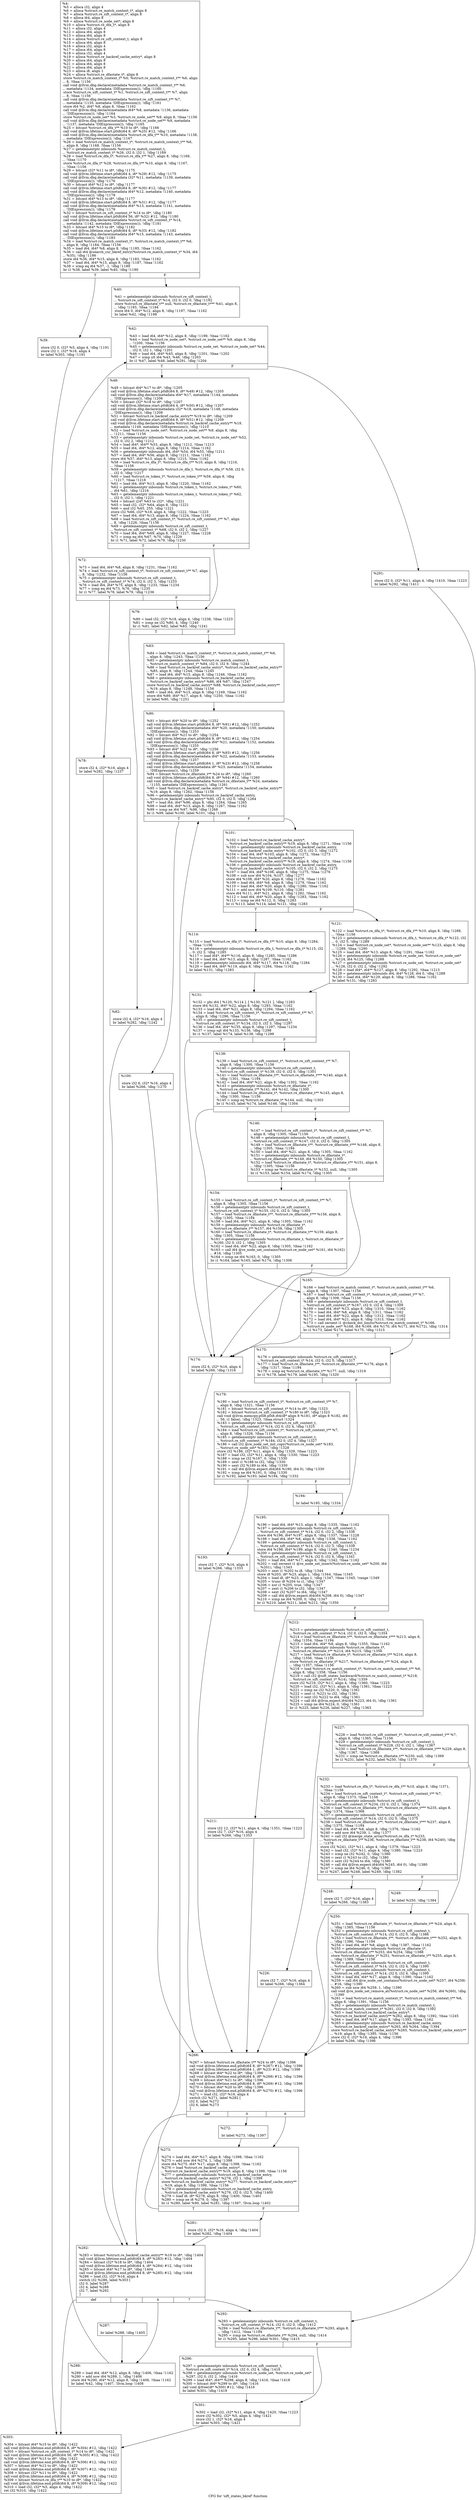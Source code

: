 digraph "CFG for 'sift_states_bkref' function" {
	label="CFG for 'sift_states_bkref' function";

	Node0xedae30 [shape=record,label="{%4:\l  %5 = alloca i32, align 4\l  %6 = alloca %struct.re_match_context_t*, align 8\l  %7 = alloca %struct.re_sift_context_t*, align 8\l  %8 = alloca i64, align 8\l  %9 = alloca %struct.re_node_set*, align 8\l  %10 = alloca %struct.re_dfa_t*, align 8\l  %11 = alloca i32, align 4\l  %12 = alloca i64, align 8\l  %13 = alloca i64, align 8\l  %14 = alloca %struct.re_sift_context_t, align 8\l  %15 = alloca i64, align 8\l  %16 = alloca i32, align 4\l  %17 = alloca i64, align 8\l  %18 = alloca i32, align 4\l  %19 = alloca %struct.re_backref_cache_entry*, align 8\l  %20 = alloca i64, align 8\l  %21 = alloca i64, align 8\l  %22 = alloca i64, align 8\l  %23 = alloca i8, align 1\l  %24 = alloca %struct.re_dfastate_t*, align 8\l  store %struct.re_match_context_t* %0, %struct.re_match_context_t** %6, align\l... 8, !tbaa !1156\l  call void @llvm.dbg.declare(metadata %struct.re_match_context_t** %6,\l... metadata !1134, metadata !DIExpression()), !dbg !1160\l  store %struct.re_sift_context_t* %1, %struct.re_sift_context_t** %7, align\l... 8, !tbaa !1156\l  call void @llvm.dbg.declare(metadata %struct.re_sift_context_t** %7,\l... metadata !1135, metadata !DIExpression()), !dbg !1161\l  store i64 %2, i64* %8, align 8, !tbaa !1162\l  call void @llvm.dbg.declare(metadata i64* %8, metadata !1136, metadata\l... !DIExpression()), !dbg !1164\l  store %struct.re_node_set* %3, %struct.re_node_set** %9, align 8, !tbaa !1156\l  call void @llvm.dbg.declare(metadata %struct.re_node_set** %9, metadata\l... !1137, metadata !DIExpression()), !dbg !1165\l  %25 = bitcast %struct.re_dfa_t** %10 to i8*, !dbg !1166\l  call void @llvm.lifetime.start.p0i8(i64 8, i8* %25) #12, !dbg !1166\l  call void @llvm.dbg.declare(metadata %struct.re_dfa_t** %10, metadata !1138,\l... metadata !DIExpression()), !dbg !1167\l  %26 = load %struct.re_match_context_t*, %struct.re_match_context_t** %6,\l... align 8, !dbg !1168, !tbaa !1156\l  %27 = getelementptr inbounds %struct.re_match_context_t,\l... %struct.re_match_context_t* %26, i32 0, i32 1, !dbg !1169\l  %28 = load %struct.re_dfa_t*, %struct.re_dfa_t** %27, align 8, !dbg !1169,\l... !tbaa !1170\l  store %struct.re_dfa_t* %28, %struct.re_dfa_t** %10, align 8, !dbg !1167,\l... !tbaa !1156\l  %29 = bitcast i32* %11 to i8*, !dbg !1175\l  call void @llvm.lifetime.start.p0i8(i64 4, i8* %29) #12, !dbg !1175\l  call void @llvm.dbg.declare(metadata i32* %11, metadata !1139, metadata\l... !DIExpression()), !dbg !1176\l  %30 = bitcast i64* %12 to i8*, !dbg !1177\l  call void @llvm.lifetime.start.p0i8(i64 8, i8* %30) #12, !dbg !1177\l  call void @llvm.dbg.declare(metadata i64* %12, metadata !1140, metadata\l... !DIExpression()), !dbg !1178\l  %31 = bitcast i64* %13 to i8*, !dbg !1177\l  call void @llvm.lifetime.start.p0i8(i64 8, i8* %31) #12, !dbg !1177\l  call void @llvm.dbg.declare(metadata i64* %13, metadata !1141, metadata\l... !DIExpression()), !dbg !1179\l  %32 = bitcast %struct.re_sift_context_t* %14 to i8*, !dbg !1180\l  call void @llvm.lifetime.start.p0i8(i64 56, i8* %32) #12, !dbg !1180\l  call void @llvm.dbg.declare(metadata %struct.re_sift_context_t* %14,\l... metadata !1142, metadata !DIExpression()), !dbg !1181\l  %33 = bitcast i64* %15 to i8*, !dbg !1182\l  call void @llvm.lifetime.start.p0i8(i64 8, i8* %33) #12, !dbg !1182\l  call void @llvm.dbg.declare(metadata i64* %15, metadata !1143, metadata\l... !DIExpression()), !dbg !1183\l  %34 = load %struct.re_match_context_t*, %struct.re_match_context_t** %6,\l... align 8, !dbg !1184, !tbaa !1156\l  %35 = load i64, i64* %8, align 8, !dbg !1185, !tbaa !1162\l  %36 = call i64 @search_cur_bkref_entry(%struct.re_match_context_t* %34, i64\l... %35), !dbg !1186\l  store i64 %36, i64* %15, align 8, !dbg !1183, !tbaa !1162\l  %37 = load i64, i64* %15, align 8, !dbg !1187, !tbaa !1162\l  %38 = icmp eq i64 %37, -1, !dbg !1189\l  br i1 %38, label %39, label %40, !dbg !1190\l|{<s0>T|<s1>F}}"];
	Node0xedae30:s0 -> Node0xedaf30;
	Node0xedae30:s1 -> Node0xedaf80;
	Node0xedaf30 [shape=record,label="{%39:\l\l  store i32 0, i32* %5, align 4, !dbg !1191\l  store i32 1, i32* %16, align 4\l  br label %303, !dbg !1191\l}"];
	Node0xedaf30 -> Node0xedbcf0;
	Node0xedaf80 [shape=record,label="{%40:\l\l  %41 = getelementptr inbounds %struct.re_sift_context_t,\l... %struct.re_sift_context_t* %14, i32 0, i32 0, !dbg !1192\l  store %struct.re_dfastate_t** null, %struct.re_dfastate_t*** %41, align 8,\l... !dbg !1193, !tbaa !1194\l  store i64 0, i64* %12, align 8, !dbg !1197, !tbaa !1162\l  br label %42, !dbg !1198\l}"];
	Node0xedaf80 -> Node0xedafd0;
	Node0xedafd0 [shape=record,label="{%42:\l\l  %43 = load i64, i64* %12, align 8, !dbg !1199, !tbaa !1162\l  %44 = load %struct.re_node_set*, %struct.re_node_set** %9, align 8, !dbg\l... !1200, !tbaa !1156\l  %45 = getelementptr inbounds %struct.re_node_set, %struct.re_node_set* %44,\l... i32 0, i32 1, !dbg !1201\l  %46 = load i64, i64* %45, align 8, !dbg !1201, !tbaa !1202\l  %47 = icmp slt i64 %43, %46, !dbg !1203\l  br i1 %47, label %48, label %291, !dbg !1204\l|{<s0>T|<s1>F}}"];
	Node0xedafd0:s0 -> Node0xedb020;
	Node0xedafd0:s1 -> Node0xedbbb0;
	Node0xedb020 [shape=record,label="{%48:\l\l  %49 = bitcast i64* %17 to i8*, !dbg !1205\l  call void @llvm.lifetime.start.p0i8(i64 8, i8* %49) #12, !dbg !1205\l  call void @llvm.dbg.declare(metadata i64* %17, metadata !1144, metadata\l... !DIExpression()), !dbg !1206\l  %50 = bitcast i32* %18 to i8*, !dbg !1207\l  call void @llvm.lifetime.start.p0i8(i64 4, i8* %50) #12, !dbg !1207\l  call void @llvm.dbg.declare(metadata i32* %18, metadata !1148, metadata\l... !DIExpression()), !dbg !1208\l  %51 = bitcast %struct.re_backref_cache_entry** %19 to i8*, !dbg !1209\l  call void @llvm.lifetime.start.p0i8(i64 8, i8* %51) #12, !dbg !1209\l  call void @llvm.dbg.declare(metadata %struct.re_backref_cache_entry** %19,\l... metadata !1149, metadata !DIExpression()), !dbg !1210\l  %52 = load %struct.re_node_set*, %struct.re_node_set** %9, align 8, !dbg\l... !1211, !tbaa !1156\l  %53 = getelementptr inbounds %struct.re_node_set, %struct.re_node_set* %52,\l... i32 0, i32 2, !dbg !1212\l  %54 = load i64*, i64** %53, align 8, !dbg !1212, !tbaa !1213\l  %55 = load i64, i64* %12, align 8, !dbg !1214, !tbaa !1162\l  %56 = getelementptr inbounds i64, i64* %54, i64 %55, !dbg !1211\l  %57 = load i64, i64* %56, align 8, !dbg !1211, !tbaa !1162\l  store i64 %57, i64* %13, align 8, !dbg !1215, !tbaa !1162\l  %58 = load %struct.re_dfa_t*, %struct.re_dfa_t** %10, align 8, !dbg !1216,\l... !tbaa !1156\l  %59 = getelementptr inbounds %struct.re_dfa_t, %struct.re_dfa_t* %58, i32 0,\l... i32 0, !dbg !1217\l  %60 = load %struct.re_token_t*, %struct.re_token_t** %59, align 8, !dbg\l... !1217, !tbaa !1218\l  %61 = load i64, i64* %13, align 8, !dbg !1220, !tbaa !1162\l  %62 = getelementptr inbounds %struct.re_token_t, %struct.re_token_t* %60,\l... i64 %61, !dbg !1216\l  %63 = getelementptr inbounds %struct.re_token_t, %struct.re_token_t* %62,\l... i32 0, i32 1, !dbg !1221\l  %64 = bitcast i24* %63 to i32*, !dbg !1221\l  %65 = load i32, i32* %64, align 8, !dbg !1221\l  %66 = and i32 %65, 255, !dbg !1221\l  store i32 %66, i32* %18, align 4, !dbg !1222, !tbaa !1223\l  %67 = load i64, i64* %13, align 8, !dbg !1224, !tbaa !1162\l  %68 = load %struct.re_sift_context_t*, %struct.re_sift_context_t** %7, align\l... 8, !dbg !1226, !tbaa !1156\l  %69 = getelementptr inbounds %struct.re_sift_context_t,\l... %struct.re_sift_context_t* %68, i32 0, i32 2, !dbg !1227\l  %70 = load i64, i64* %69, align 8, !dbg !1227, !tbaa !1228\l  %71 = icmp eq i64 %67, %70, !dbg !1229\l  br i1 %71, label %72, label %79, !dbg !1230\l|{<s0>T|<s1>F}}"];
	Node0xedb020:s0 -> Node0xedb070;
	Node0xedb020:s1 -> Node0xedb110;
	Node0xedb070 [shape=record,label="{%72:\l\l  %73 = load i64, i64* %8, align 8, !dbg !1231, !tbaa !1162\l  %74 = load %struct.re_sift_context_t*, %struct.re_sift_context_t** %7, align\l... 8, !dbg !1232, !tbaa !1156\l  %75 = getelementptr inbounds %struct.re_sift_context_t,\l... %struct.re_sift_context_t* %74, i32 0, i32 3, !dbg !1233\l  %76 = load i64, i64* %75, align 8, !dbg !1233, !tbaa !1234\l  %77 = icmp eq i64 %73, %76, !dbg !1235\l  br i1 %77, label %78, label %79, !dbg !1236\l|{<s0>T|<s1>F}}"];
	Node0xedb070:s0 -> Node0xedb0c0;
	Node0xedb070:s1 -> Node0xedb110;
	Node0xedb0c0 [shape=record,label="{%78:\l\l  store i32 4, i32* %16, align 4\l  br label %282, !dbg !1237\l}"];
	Node0xedb0c0 -> Node0xedbac0;
	Node0xedb110 [shape=record,label="{%79:\l\l  %80 = load i32, i32* %18, align 4, !dbg !1238, !tbaa !1223\l  %81 = icmp ne i32 %80, 4, !dbg !1240\l  br i1 %81, label %82, label %83, !dbg !1241\l|{<s0>T|<s1>F}}"];
	Node0xedb110:s0 -> Node0xedb160;
	Node0xedb110:s1 -> Node0xedb1b0;
	Node0xedb160 [shape=record,label="{%82:\l\l  store i32 4, i32* %16, align 4\l  br label %282, !dbg !1242\l}"];
	Node0xedb160 -> Node0xedbac0;
	Node0xedb1b0 [shape=record,label="{%83:\l\l  %84 = load %struct.re_match_context_t*, %struct.re_match_context_t** %6,\l... align 8, !dbg !1243, !tbaa !1156\l  %85 = getelementptr inbounds %struct.re_match_context_t,\l... %struct.re_match_context_t* %84, i32 0, i32 9, !dbg !1244\l  %86 = load %struct.re_backref_cache_entry*, %struct.re_backref_cache_entry**\l... %85, align 8, !dbg !1244, !tbaa !1245\l  %87 = load i64, i64* %15, align 8, !dbg !1246, !tbaa !1162\l  %88 = getelementptr inbounds %struct.re_backref_cache_entry,\l... %struct.re_backref_cache_entry* %86, i64 %87, !dbg !1247\l  store %struct.re_backref_cache_entry* %88, %struct.re_backref_cache_entry**\l... %19, align 8, !dbg !1248, !tbaa !1156\l  %89 = load i64, i64* %15, align 8, !dbg !1249, !tbaa !1162\l  store i64 %89, i64* %17, align 8, !dbg !1250, !tbaa !1162\l  br label %90, !dbg !1251\l}"];
	Node0xedb1b0 -> Node0xedb200;
	Node0xedb200 [shape=record,label="{%90:\l\l  %91 = bitcast i64* %20 to i8*, !dbg !1252\l  call void @llvm.lifetime.start.p0i8(i64 8, i8* %91) #12, !dbg !1252\l  call void @llvm.dbg.declare(metadata i64* %20, metadata !1150, metadata\l... !DIExpression()), !dbg !1253\l  %92 = bitcast i64* %21 to i8*, !dbg !1254\l  call void @llvm.lifetime.start.p0i8(i64 8, i8* %92) #12, !dbg !1254\l  call void @llvm.dbg.declare(metadata i64* %21, metadata !1152, metadata\l... !DIExpression()), !dbg !1255\l  %93 = bitcast i64* %22 to i8*, !dbg !1256\l  call void @llvm.lifetime.start.p0i8(i64 8, i8* %93) #12, !dbg !1256\l  call void @llvm.dbg.declare(metadata i64* %22, metadata !1153, metadata\l... !DIExpression()), !dbg !1257\l  call void @llvm.lifetime.start.p0i8(i64 1, i8* %23) #12, !dbg !1258\l  call void @llvm.dbg.declare(metadata i8* %23, metadata !1154, metadata\l... !DIExpression()), !dbg !1259\l  %94 = bitcast %struct.re_dfastate_t** %24 to i8*, !dbg !1260\l  call void @llvm.lifetime.start.p0i8(i64 8, i8* %94) #12, !dbg !1260\l  call void @llvm.dbg.declare(metadata %struct.re_dfastate_t** %24, metadata\l... !1155, metadata !DIExpression()), !dbg !1261\l  %95 = load %struct.re_backref_cache_entry*, %struct.re_backref_cache_entry**\l... %19, align 8, !dbg !1262, !tbaa !1156\l  %96 = getelementptr inbounds %struct.re_backref_cache_entry,\l... %struct.re_backref_cache_entry* %95, i32 0, i32 0, !dbg !1264\l  %97 = load i64, i64* %96, align 8, !dbg !1264, !tbaa !1265\l  %98 = load i64, i64* %13, align 8, !dbg !1267, !tbaa !1162\l  %99 = icmp ne i64 %97, %98, !dbg !1268\l  br i1 %99, label %100, label %101, !dbg !1269\l|{<s0>T|<s1>F}}"];
	Node0xedb200:s0 -> Node0xedb250;
	Node0xedb200:s1 -> Node0xedb2a0;
	Node0xedb250 [shape=record,label="{%100:\l\l  store i32 6, i32* %16, align 4\l  br label %266, !dbg !1270\l}"];
	Node0xedb250 -> Node0xedb980;
	Node0xedb2a0 [shape=record,label="{%101:\l\l  %102 = load %struct.re_backref_cache_entry*,\l... %struct.re_backref_cache_entry** %19, align 8, !dbg !1271, !tbaa !1156\l  %103 = getelementptr inbounds %struct.re_backref_cache_entry,\l... %struct.re_backref_cache_entry* %102, i32 0, i32 3, !dbg !1272\l  %104 = load i64, i64* %103, align 8, !dbg !1272, !tbaa !1273\l  %105 = load %struct.re_backref_cache_entry*,\l... %struct.re_backref_cache_entry** %19, align 8, !dbg !1274, !tbaa !1156\l  %106 = getelementptr inbounds %struct.re_backref_cache_entry,\l... %struct.re_backref_cache_entry* %105, i32 0, i32 2, !dbg !1275\l  %107 = load i64, i64* %106, align 8, !dbg !1275, !tbaa !1276\l  %108 = sub nsw i64 %104, %107, !dbg !1277\l  store i64 %108, i64* %20, align 8, !dbg !1278, !tbaa !1162\l  %109 = load i64, i64* %8, align 8, !dbg !1279, !tbaa !1162\l  %110 = load i64, i64* %20, align 8, !dbg !1280, !tbaa !1162\l  %111 = add nsw i64 %109, %110, !dbg !1281\l  store i64 %111, i64* %21, align 8, !dbg !1282, !tbaa !1162\l  %112 = load i64, i64* %20, align 8, !dbg !1283, !tbaa !1162\l  %113 = icmp ne i64 %112, 0, !dbg !1283\l  br i1 %113, label %114, label %121, !dbg !1283\l|{<s0>T|<s1>F}}"];
	Node0xedb2a0:s0 -> Node0xedb2f0;
	Node0xedb2a0:s1 -> Node0xedb340;
	Node0xedb2f0 [shape=record,label="{%114:\l\l  %115 = load %struct.re_dfa_t*, %struct.re_dfa_t** %10, align 8, !dbg !1284,\l... !tbaa !1156\l  %116 = getelementptr inbounds %struct.re_dfa_t, %struct.re_dfa_t* %115, i32\l... 0, i32 3, !dbg !1285\l  %117 = load i64*, i64** %116, align 8, !dbg !1285, !tbaa !1286\l  %118 = load i64, i64* %13, align 8, !dbg !1287, !tbaa !1162\l  %119 = getelementptr inbounds i64, i64* %117, i64 %118, !dbg !1284\l  %120 = load i64, i64* %119, align 8, !dbg !1284, !tbaa !1162\l  br label %131, !dbg !1283\l}"];
	Node0xedb2f0 -> Node0xedb390;
	Node0xedb340 [shape=record,label="{%121:\l\l  %122 = load %struct.re_dfa_t*, %struct.re_dfa_t** %10, align 8, !dbg !1288,\l... !tbaa !1156\l  %123 = getelementptr inbounds %struct.re_dfa_t, %struct.re_dfa_t* %122, i32\l... 0, i32 5, !dbg !1289\l  %124 = load %struct.re_node_set*, %struct.re_node_set** %123, align 8, !dbg\l... !1289, !tbaa !1290\l  %125 = load i64, i64* %13, align 8, !dbg !1291, !tbaa !1162\l  %126 = getelementptr inbounds %struct.re_node_set, %struct.re_node_set*\l... %124, i64 %125, !dbg !1288\l  %127 = getelementptr inbounds %struct.re_node_set, %struct.re_node_set*\l... %126, i32 0, i32 2, !dbg !1292\l  %128 = load i64*, i64** %127, align 8, !dbg !1292, !tbaa !1213\l  %129 = getelementptr inbounds i64, i64* %128, i64 0, !dbg !1288\l  %130 = load i64, i64* %129, align 8, !dbg !1288, !tbaa !1162\l  br label %131, !dbg !1283\l}"];
	Node0xedb340 -> Node0xedb390;
	Node0xedb390 [shape=record,label="{%131:\l\l  %132 = phi i64 [ %120, %114 ], [ %130, %121 ], !dbg !1283\l  store i64 %132, i64* %22, align 8, !dbg !1293, !tbaa !1162\l  %133 = load i64, i64* %21, align 8, !dbg !1294, !tbaa !1162\l  %134 = load %struct.re_sift_context_t*, %struct.re_sift_context_t** %7,\l... align 8, !dbg !1296, !tbaa !1156\l  %135 = getelementptr inbounds %struct.re_sift_context_t,\l... %struct.re_sift_context_t* %134, i32 0, i32 3, !dbg !1297\l  %136 = load i64, i64* %135, align 8, !dbg !1297, !tbaa !1234\l  %137 = icmp sgt i64 %133, %136, !dbg !1298\l  br i1 %137, label %174, label %138, !dbg !1299\l|{<s0>T|<s1>F}}"];
	Node0xedb390:s0 -> Node0xedb520;
	Node0xedb390:s1 -> Node0xedb3e0;
	Node0xedb3e0 [shape=record,label="{%138:\l\l  %139 = load %struct.re_sift_context_t*, %struct.re_sift_context_t** %7,\l... align 8, !dbg !1300, !tbaa !1156\l  %140 = getelementptr inbounds %struct.re_sift_context_t,\l... %struct.re_sift_context_t* %139, i32 0, i32 0, !dbg !1301\l  %141 = load %struct.re_dfastate_t**, %struct.re_dfastate_t*** %140, align 8,\l... !dbg !1301, !tbaa !1194\l  %142 = load i64, i64* %21, align 8, !dbg !1302, !tbaa !1162\l  %143 = getelementptr inbounds %struct.re_dfastate_t*,\l... %struct.re_dfastate_t** %141, i64 %142, !dbg !1300\l  %144 = load %struct.re_dfastate_t*, %struct.re_dfastate_t** %143, align 8,\l... !dbg !1300, !tbaa !1156\l  %145 = icmp eq %struct.re_dfastate_t* %144, null, !dbg !1303\l  br i1 %145, label %174, label %146, !dbg !1304\l|{<s0>T|<s1>F}}"];
	Node0xedb3e0:s0 -> Node0xedb520;
	Node0xedb3e0:s1 -> Node0xedb430;
	Node0xedb430 [shape=record,label="{%146:\l\l  %147 = load %struct.re_sift_context_t*, %struct.re_sift_context_t** %7,\l... align 8, !dbg !1305, !tbaa !1156\l  %148 = getelementptr inbounds %struct.re_sift_context_t,\l... %struct.re_sift_context_t* %147, i32 0, i32 0, !dbg !1305\l  %149 = load %struct.re_dfastate_t**, %struct.re_dfastate_t*** %148, align 8,\l... !dbg !1305, !tbaa !1194\l  %150 = load i64, i64* %21, align 8, !dbg !1305, !tbaa !1162\l  %151 = getelementptr inbounds %struct.re_dfastate_t*,\l... %struct.re_dfastate_t** %149, i64 %150, !dbg !1305\l  %152 = load %struct.re_dfastate_t*, %struct.re_dfastate_t** %151, align 8,\l... !dbg !1305, !tbaa !1156\l  %153 = icmp ne %struct.re_dfastate_t* %152, null, !dbg !1305\l  br i1 %153, label %154, label %174, !dbg !1305\l|{<s0>T|<s1>F}}"];
	Node0xedb430:s0 -> Node0xedb480;
	Node0xedb430:s1 -> Node0xedb520;
	Node0xedb480 [shape=record,label="{%154:\l\l  %155 = load %struct.re_sift_context_t*, %struct.re_sift_context_t** %7,\l... align 8, !dbg !1305, !tbaa !1156\l  %156 = getelementptr inbounds %struct.re_sift_context_t,\l... %struct.re_sift_context_t* %155, i32 0, i32 0, !dbg !1305\l  %157 = load %struct.re_dfastate_t**, %struct.re_dfastate_t*** %156, align 8,\l... !dbg !1305, !tbaa !1194\l  %158 = load i64, i64* %21, align 8, !dbg !1305, !tbaa !1162\l  %159 = getelementptr inbounds %struct.re_dfastate_t*,\l... %struct.re_dfastate_t** %157, i64 %158, !dbg !1305\l  %160 = load %struct.re_dfastate_t*, %struct.re_dfastate_t** %159, align 8,\l... !dbg !1305, !tbaa !1156\l  %161 = getelementptr inbounds %struct.re_dfastate_t, %struct.re_dfastate_t*\l... %160, i32 0, i32 1, !dbg !1305\l  %162 = load i64, i64* %22, align 8, !dbg !1305, !tbaa !1162\l  %163 = call i64 @re_node_set_contains(%struct.re_node_set* %161, i64 %162)\l... #16, !dbg !1305\l  %164 = icmp ne i64 %163, 0, !dbg !1305\l  br i1 %164, label %165, label %174, !dbg !1306\l|{<s0>T|<s1>F}}"];
	Node0xedb480:s0 -> Node0xedb4d0;
	Node0xedb480:s1 -> Node0xedb520;
	Node0xedb4d0 [shape=record,label="{%165:\l\l  %166 = load %struct.re_match_context_t*, %struct.re_match_context_t** %6,\l... align 8, !dbg !1307, !tbaa !1156\l  %167 = load %struct.re_sift_context_t*, %struct.re_sift_context_t** %7,\l... align 8, !dbg !1308, !tbaa !1156\l  %168 = getelementptr inbounds %struct.re_sift_context_t,\l... %struct.re_sift_context_t* %167, i32 0, i32 4, !dbg !1309\l  %169 = load i64, i64* %13, align 8, !dbg !1310, !tbaa !1162\l  %170 = load i64, i64* %8, align 8, !dbg !1311, !tbaa !1162\l  %171 = load i64, i64* %22, align 8, !dbg !1312, !tbaa !1162\l  %172 = load i64, i64* %21, align 8, !dbg !1313, !tbaa !1162\l  %173 = call zeroext i1 @check_dst_limits(%struct.re_match_context_t* %166,\l... %struct.re_node_set* %168, i64 %169, i64 %170, i64 %171, i64 %172), !dbg !1314\l  br i1 %173, label %174, label %175, !dbg !1315\l|{<s0>T|<s1>F}}"];
	Node0xedb4d0:s0 -> Node0xedb520;
	Node0xedb4d0:s1 -> Node0xedb570;
	Node0xedb520 [shape=record,label="{%174:\l\l  store i32 6, i32* %16, align 4\l  br label %266, !dbg !1316\l}"];
	Node0xedb520 -> Node0xedb980;
	Node0xedb570 [shape=record,label="{%175:\l\l  %176 = getelementptr inbounds %struct.re_sift_context_t,\l... %struct.re_sift_context_t* %14, i32 0, i32 0, !dbg !1317\l  %177 = load %struct.re_dfastate_t**, %struct.re_dfastate_t*** %176, align 8,\l... !dbg !1317, !tbaa !1194\l  %178 = icmp eq %struct.re_dfastate_t** %177, null, !dbg !1319\l  br i1 %178, label %179, label %195, !dbg !1320\l|{<s0>T|<s1>F}}"];
	Node0xedb570:s0 -> Node0xedb5c0;
	Node0xedb570:s1 -> Node0xedb6b0;
	Node0xedb5c0 [shape=record,label="{%179:\l\l  %180 = load %struct.re_sift_context_t*, %struct.re_sift_context_t** %7,\l... align 8, !dbg !1321, !tbaa !1156\l  %181 = bitcast %struct.re_sift_context_t* %14 to i8*, !dbg !1323\l  %182 = bitcast %struct.re_sift_context_t* %180 to i8*, !dbg !1323\l  call void @llvm.memcpy.p0i8.p0i8.i64(i8* align 8 %181, i8* align 8 %182, i64\l... 56, i1 false), !dbg !1323, !tbaa.struct !1324\l  %183 = getelementptr inbounds %struct.re_sift_context_t,\l... %struct.re_sift_context_t* %14, i32 0, i32 4, !dbg !1325\l  %184 = load %struct.re_sift_context_t*, %struct.re_sift_context_t** %7,\l... align 8, !dbg !1326, !tbaa !1156\l  %185 = getelementptr inbounds %struct.re_sift_context_t,\l... %struct.re_sift_context_t* %184, i32 0, i32 4, !dbg !1327\l  %186 = call i32 @re_node_set_init_copy(%struct.re_node_set* %183,\l... %struct.re_node_set* %185), !dbg !1328\l  store i32 %186, i32* %11, align 4, !dbg !1329, !tbaa !1223\l  %187 = load i32, i32* %11, align 4, !dbg !1330, !tbaa !1223\l  %188 = icmp ne i32 %187, 0, !dbg !1330\l  %189 = zext i1 %188 to i32, !dbg !1330\l  %190 = sext i32 %189 to i64, !dbg !1330\l  %191 = call i64 @llvm.expect.i64(i64 %190, i64 0), !dbg !1330\l  %192 = icmp ne i64 %191, 0, !dbg !1330\l  br i1 %192, label %193, label %194, !dbg !1332\l|{<s0>T|<s1>F}}"];
	Node0xedb5c0:s0 -> Node0xedb610;
	Node0xedb5c0:s1 -> Node0xedb660;
	Node0xedb610 [shape=record,label="{%193:\l\l  store i32 7, i32* %16, align 4\l  br label %266, !dbg !1333\l}"];
	Node0xedb610 -> Node0xedb980;
	Node0xedb660 [shape=record,label="{%194:\l\l  br label %195, !dbg !1334\l}"];
	Node0xedb660 -> Node0xedb6b0;
	Node0xedb6b0 [shape=record,label="{%195:\l\l  %196 = load i64, i64* %13, align 8, !dbg !1335, !tbaa !1162\l  %197 = getelementptr inbounds %struct.re_sift_context_t,\l... %struct.re_sift_context_t* %14, i32 0, i32 2, !dbg !1336\l  store i64 %196, i64* %197, align 8, !dbg !1337, !tbaa !1228\l  %198 = load i64, i64* %8, align 8, !dbg !1338, !tbaa !1162\l  %199 = getelementptr inbounds %struct.re_sift_context_t,\l... %struct.re_sift_context_t* %14, i32 0, i32 3, !dbg !1339\l  store i64 %198, i64* %199, align 8, !dbg !1340, !tbaa !1234\l  %200 = getelementptr inbounds %struct.re_sift_context_t,\l... %struct.re_sift_context_t* %14, i32 0, i32 4, !dbg !1341\l  %201 = load i64, i64* %17, align 8, !dbg !1342, !tbaa !1162\l  %202 = call zeroext i1 @re_node_set_insert(%struct.re_node_set* %200, i64\l... %201), !dbg !1343\l  %203 = zext i1 %202 to i8, !dbg !1344\l  store i8 %203, i8* %23, align 1, !dbg !1344, !tbaa !1345\l  %204 = load i8, i8* %23, align 1, !dbg !1347, !tbaa !1345, !range !1349\l  %205 = trunc i8 %204 to i1, !dbg !1347\l  %206 = xor i1 %205, true, !dbg !1347\l  %207 = zext i1 %206 to i32, !dbg !1347\l  %208 = sext i32 %207 to i64, !dbg !1347\l  %209 = call i64 @llvm.expect.i64(i64 %208, i64 0), !dbg !1347\l  %210 = icmp ne i64 %209, 0, !dbg !1347\l  br i1 %210, label %211, label %212, !dbg !1350\l|{<s0>T|<s1>F}}"];
	Node0xedb6b0:s0 -> Node0xedb700;
	Node0xedb6b0:s1 -> Node0xedb750;
	Node0xedb700 [shape=record,label="{%211:\l\l  store i32 12, i32* %11, align 4, !dbg !1351, !tbaa !1223\l  store i32 7, i32* %16, align 4\l  br label %266, !dbg !1353\l}"];
	Node0xedb700 -> Node0xedb980;
	Node0xedb750 [shape=record,label="{%212:\l\l  %213 = getelementptr inbounds %struct.re_sift_context_t,\l... %struct.re_sift_context_t* %14, i32 0, i32 0, !dbg !1354\l  %214 = load %struct.re_dfastate_t**, %struct.re_dfastate_t*** %213, align 8,\l... !dbg !1354, !tbaa !1194\l  %215 = load i64, i64* %8, align 8, !dbg !1355, !tbaa !1162\l  %216 = getelementptr inbounds %struct.re_dfastate_t*,\l... %struct.re_dfastate_t** %214, i64 %215, !dbg !1356\l  %217 = load %struct.re_dfastate_t*, %struct.re_dfastate_t** %216, align 8,\l... !dbg !1356, !tbaa !1156\l  store %struct.re_dfastate_t* %217, %struct.re_dfastate_t** %24, align 8,\l... !dbg !1357, !tbaa !1156\l  %218 = load %struct.re_match_context_t*, %struct.re_match_context_t** %6,\l... align 8, !dbg !1358, !tbaa !1156\l  %219 = call i32 @sift_states_backward(%struct.re_match_context_t* %218,\l... %struct.re_sift_context_t* %14), !dbg !1359\l  store i32 %219, i32* %11, align 4, !dbg !1360, !tbaa !1223\l  %220 = load i32, i32* %11, align 4, !dbg !1361, !tbaa !1223\l  %221 = icmp ne i32 %220, 0, !dbg !1361\l  %222 = zext i1 %221 to i32, !dbg !1361\l  %223 = sext i32 %222 to i64, !dbg !1361\l  %224 = call i64 @llvm.expect.i64(i64 %223, i64 0), !dbg !1361\l  %225 = icmp ne i64 %224, 0, !dbg !1361\l  br i1 %225, label %226, label %227, !dbg !1363\l|{<s0>T|<s1>F}}"];
	Node0xedb750:s0 -> Node0xedb7a0;
	Node0xedb750:s1 -> Node0xedb7f0;
	Node0xedb7a0 [shape=record,label="{%226:\l\l  store i32 7, i32* %16, align 4\l  br label %266, !dbg !1364\l}"];
	Node0xedb7a0 -> Node0xedb980;
	Node0xedb7f0 [shape=record,label="{%227:\l\l  %228 = load %struct.re_sift_context_t*, %struct.re_sift_context_t** %7,\l... align 8, !dbg !1365, !tbaa !1156\l  %229 = getelementptr inbounds %struct.re_sift_context_t,\l... %struct.re_sift_context_t* %228, i32 0, i32 1, !dbg !1367\l  %230 = load %struct.re_dfastate_t**, %struct.re_dfastate_t*** %229, align 8,\l... !dbg !1367, !tbaa !1368\l  %231 = icmp ne %struct.re_dfastate_t** %230, null, !dbg !1369\l  br i1 %231, label %232, label %250, !dbg !1370\l|{<s0>T|<s1>F}}"];
	Node0xedb7f0:s0 -> Node0xedb840;
	Node0xedb7f0:s1 -> Node0xedb930;
	Node0xedb840 [shape=record,label="{%232:\l\l  %233 = load %struct.re_dfa_t*, %struct.re_dfa_t** %10, align 8, !dbg !1371,\l... !tbaa !1156\l  %234 = load %struct.re_sift_context_t*, %struct.re_sift_context_t** %7,\l... align 8, !dbg !1373, !tbaa !1156\l  %235 = getelementptr inbounds %struct.re_sift_context_t,\l... %struct.re_sift_context_t* %234, i32 0, i32 1, !dbg !1374\l  %236 = load %struct.re_dfastate_t**, %struct.re_dfastate_t*** %235, align 8,\l... !dbg !1374, !tbaa !1368\l  %237 = getelementptr inbounds %struct.re_sift_context_t,\l... %struct.re_sift_context_t* %14, i32 0, i32 0, !dbg !1375\l  %238 = load %struct.re_dfastate_t**, %struct.re_dfastate_t*** %237, align 8,\l... !dbg !1375, !tbaa !1194\l  %239 = load i64, i64* %8, align 8, !dbg !1376, !tbaa !1162\l  %240 = add nsw i64 %239, 1, !dbg !1377\l  %241 = call i32 @merge_state_array(%struct.re_dfa_t* %233,\l... %struct.re_dfastate_t** %236, %struct.re_dfastate_t** %238, i64 %240), !dbg\l... !1378\l  store i32 %241, i32* %11, align 4, !dbg !1379, !tbaa !1223\l  %242 = load i32, i32* %11, align 4, !dbg !1380, !tbaa !1223\l  %243 = icmp ne i32 %242, 0, !dbg !1380\l  %244 = zext i1 %243 to i32, !dbg !1380\l  %245 = sext i32 %244 to i64, !dbg !1380\l  %246 = call i64 @llvm.expect.i64(i64 %245, i64 0), !dbg !1380\l  %247 = icmp ne i64 %246, 0, !dbg !1380\l  br i1 %247, label %248, label %249, !dbg !1382\l|{<s0>T|<s1>F}}"];
	Node0xedb840:s0 -> Node0xedb890;
	Node0xedb840:s1 -> Node0xedb8e0;
	Node0xedb890 [shape=record,label="{%248:\l\l  store i32 7, i32* %16, align 4\l  br label %266, !dbg !1383\l}"];
	Node0xedb890 -> Node0xedb980;
	Node0xedb8e0 [shape=record,label="{%249:\l\l  br label %250, !dbg !1384\l}"];
	Node0xedb8e0 -> Node0xedb930;
	Node0xedb930 [shape=record,label="{%250:\l\l  %251 = load %struct.re_dfastate_t*, %struct.re_dfastate_t** %24, align 8,\l... !dbg !1385, !tbaa !1156\l  %252 = getelementptr inbounds %struct.re_sift_context_t,\l... %struct.re_sift_context_t* %14, i32 0, i32 0, !dbg !1386\l  %253 = load %struct.re_dfastate_t**, %struct.re_dfastate_t*** %252, align 8,\l... !dbg !1386, !tbaa !1194\l  %254 = load i64, i64* %8, align 8, !dbg !1387, !tbaa !1162\l  %255 = getelementptr inbounds %struct.re_dfastate_t*,\l... %struct.re_dfastate_t** %253, i64 %254, !dbg !1388\l  store %struct.re_dfastate_t* %251, %struct.re_dfastate_t** %255, align 8,\l... !dbg !1389, !tbaa !1156\l  %256 = getelementptr inbounds %struct.re_sift_context_t,\l... %struct.re_sift_context_t* %14, i32 0, i32 4, !dbg !1390\l  %257 = getelementptr inbounds %struct.re_sift_context_t,\l... %struct.re_sift_context_t* %14, i32 0, i32 4, !dbg !1390\l  %258 = load i64, i64* %17, align 8, !dbg !1390, !tbaa !1162\l  %259 = call i64 @re_node_set_contains(%struct.re_node_set* %257, i64 %258)\l... #16, !dbg !1390\l  %260 = sub nsw i64 %259, 1, !dbg !1390\l  call void @re_node_set_remove_at(%struct.re_node_set* %256, i64 %260), !dbg\l... !1390\l  %261 = load %struct.re_match_context_t*, %struct.re_match_context_t** %6,\l... align 8, !dbg !1391, !tbaa !1156\l  %262 = getelementptr inbounds %struct.re_match_context_t,\l... %struct.re_match_context_t* %261, i32 0, i32 9, !dbg !1392\l  %263 = load %struct.re_backref_cache_entry*,\l... %struct.re_backref_cache_entry** %262, align 8, !dbg !1392, !tbaa !1245\l  %264 = load i64, i64* %17, align 8, !dbg !1393, !tbaa !1162\l  %265 = getelementptr inbounds %struct.re_backref_cache_entry,\l... %struct.re_backref_cache_entry* %263, i64 %264, !dbg !1394\l  store %struct.re_backref_cache_entry* %265, %struct.re_backref_cache_entry**\l... %19, align 8, !dbg !1395, !tbaa !1156\l  store i32 0, i32* %16, align 4, !dbg !1396\l  br label %266, !dbg !1396\l}"];
	Node0xedb930 -> Node0xedb980;
	Node0xedb980 [shape=record,label="{%266:\l\l  %267 = bitcast %struct.re_dfastate_t** %24 to i8*, !dbg !1396\l  call void @llvm.lifetime.end.p0i8(i64 8, i8* %267) #12, !dbg !1396\l  call void @llvm.lifetime.end.p0i8(i64 1, i8* %23) #12, !dbg !1396\l  %268 = bitcast i64* %22 to i8*, !dbg !1396\l  call void @llvm.lifetime.end.p0i8(i64 8, i8* %268) #12, !dbg !1396\l  %269 = bitcast i64* %21 to i8*, !dbg !1396\l  call void @llvm.lifetime.end.p0i8(i64 8, i8* %269) #12, !dbg !1396\l  %270 = bitcast i64* %20 to i8*, !dbg !1396\l  call void @llvm.lifetime.end.p0i8(i64 8, i8* %270) #12, !dbg !1396\l  %271 = load i32, i32* %16, align 4\l  switch i32 %271, label %282 [\l    i32 0, label %272\l    i32 6, label %273\l  ]\l|{<s0>def|<s1>0|<s2>6}}"];
	Node0xedb980:s0 -> Node0xedbac0;
	Node0xedb980:s1 -> Node0xedb9d0;
	Node0xedb980:s2 -> Node0xedba20;
	Node0xedb9d0 [shape=record,label="{%272:\l\l  br label %273, !dbg !1397\l}"];
	Node0xedb9d0 -> Node0xedba20;
	Node0xedba20 [shape=record,label="{%273:\l\l  %274 = load i64, i64* %17, align 8, !dbg !1398, !tbaa !1162\l  %275 = add nsw i64 %274, 1, !dbg !1398\l  store i64 %275, i64* %17, align 8, !dbg !1398, !tbaa !1162\l  %276 = load %struct.re_backref_cache_entry*,\l... %struct.re_backref_cache_entry** %19, align 8, !dbg !1399, !tbaa !1156\l  %277 = getelementptr inbounds %struct.re_backref_cache_entry,\l... %struct.re_backref_cache_entry* %276, i32 1, !dbg !1399\l  store %struct.re_backref_cache_entry* %277, %struct.re_backref_cache_entry**\l... %19, align 8, !dbg !1399, !tbaa !1156\l  %278 = getelementptr inbounds %struct.re_backref_cache_entry,\l... %struct.re_backref_cache_entry* %276, i32 0, i32 5, !dbg !1400\l  %279 = load i8, i8* %278, align 8, !dbg !1400, !tbaa !1401\l  %280 = icmp ne i8 %279, 0, !dbg !1397\l  br i1 %280, label %90, label %281, !dbg !1397, !llvm.loop !1402\l|{<s0>T|<s1>F}}"];
	Node0xedba20:s0 -> Node0xedb200;
	Node0xedba20:s1 -> Node0xedba70;
	Node0xedba70 [shape=record,label="{%281:\l\l  store i32 0, i32* %16, align 4, !dbg !1404\l  br label %282, !dbg !1404\l}"];
	Node0xedba70 -> Node0xedbac0;
	Node0xedbac0 [shape=record,label="{%282:\l\l  %283 = bitcast %struct.re_backref_cache_entry** %19 to i8*, !dbg !1404\l  call void @llvm.lifetime.end.p0i8(i64 8, i8* %283) #12, !dbg !1404\l  %284 = bitcast i32* %18 to i8*, !dbg !1404\l  call void @llvm.lifetime.end.p0i8(i64 4, i8* %284) #12, !dbg !1404\l  %285 = bitcast i64* %17 to i8*, !dbg !1404\l  call void @llvm.lifetime.end.p0i8(i64 8, i8* %285) #12, !dbg !1404\l  %286 = load i32, i32* %16, align 4\l  switch i32 %286, label %303 [\l    i32 0, label %287\l    i32 4, label %288\l    i32 7, label %292\l  ]\l|{<s0>def|<s1>0|<s2>4|<s3>7}}"];
	Node0xedbac0:s0 -> Node0xedbcf0;
	Node0xedbac0:s1 -> Node0xedbb10;
	Node0xedbac0:s2 -> Node0xedbb60;
	Node0xedbac0:s3 -> Node0xedbc00;
	Node0xedbb10 [shape=record,label="{%287:\l\l  br label %288, !dbg !1405\l}"];
	Node0xedbb10 -> Node0xedbb60;
	Node0xedbb60 [shape=record,label="{%288:\l\l  %289 = load i64, i64* %12, align 8, !dbg !1406, !tbaa !1162\l  %290 = add nsw i64 %289, 1, !dbg !1406\l  store i64 %290, i64* %12, align 8, !dbg !1406, !tbaa !1162\l  br label %42, !dbg !1407, !llvm.loop !1408\l}"];
	Node0xedbb60 -> Node0xedafd0;
	Node0xedbbb0 [shape=record,label="{%291:\l\l  store i32 0, i32* %11, align 4, !dbg !1410, !tbaa !1223\l  br label %292, !dbg !1411\l}"];
	Node0xedbbb0 -> Node0xedbc00;
	Node0xedbc00 [shape=record,label="{%292:\l\l  %293 = getelementptr inbounds %struct.re_sift_context_t,\l... %struct.re_sift_context_t* %14, i32 0, i32 0, !dbg !1412\l  %294 = load %struct.re_dfastate_t**, %struct.re_dfastate_t*** %293, align 8,\l... !dbg !1412, !tbaa !1194\l  %295 = icmp ne %struct.re_dfastate_t** %294, null, !dbg !1414\l  br i1 %295, label %296, label %301, !dbg !1415\l|{<s0>T|<s1>F}}"];
	Node0xedbc00:s0 -> Node0xedbc50;
	Node0xedbc00:s1 -> Node0xedbca0;
	Node0xedbc50 [shape=record,label="{%296:\l\l  %297 = getelementptr inbounds %struct.re_sift_context_t,\l... %struct.re_sift_context_t* %14, i32 0, i32 4, !dbg !1416\l  %298 = getelementptr inbounds %struct.re_node_set, %struct.re_node_set*\l... %297, i32 0, i32 2, !dbg !1416\l  %299 = load i64*, i64** %298, align 8, !dbg !1416, !tbaa !1418\l  %300 = bitcast i64* %299 to i8*, !dbg !1416\l  call void @free(i8* %300) #12, !dbg !1416\l  br label %301, !dbg !1419\l}"];
	Node0xedbc50 -> Node0xedbca0;
	Node0xedbca0 [shape=record,label="{%301:\l\l  %302 = load i32, i32* %11, align 4, !dbg !1420, !tbaa !1223\l  store i32 %302, i32* %5, align 4, !dbg !1421\l  store i32 1, i32* %16, align 4\l  br label %303, !dbg !1421\l}"];
	Node0xedbca0 -> Node0xedbcf0;
	Node0xedbcf0 [shape=record,label="{%303:\l\l  %304 = bitcast i64* %15 to i8*, !dbg !1422\l  call void @llvm.lifetime.end.p0i8(i64 8, i8* %304) #12, !dbg !1422\l  %305 = bitcast %struct.re_sift_context_t* %14 to i8*, !dbg !1422\l  call void @llvm.lifetime.end.p0i8(i64 56, i8* %305) #12, !dbg !1422\l  %306 = bitcast i64* %13 to i8*, !dbg !1422\l  call void @llvm.lifetime.end.p0i8(i64 8, i8* %306) #12, !dbg !1422\l  %307 = bitcast i64* %12 to i8*, !dbg !1422\l  call void @llvm.lifetime.end.p0i8(i64 8, i8* %307) #12, !dbg !1422\l  %308 = bitcast i32* %11 to i8*, !dbg !1422\l  call void @llvm.lifetime.end.p0i8(i64 4, i8* %308) #12, !dbg !1422\l  %309 = bitcast %struct.re_dfa_t** %10 to i8*, !dbg !1422\l  call void @llvm.lifetime.end.p0i8(i64 8, i8* %309) #12, !dbg !1422\l  %310 = load i32, i32* %5, align 4, !dbg !1422\l  ret i32 %310, !dbg !1422\l}"];
}
